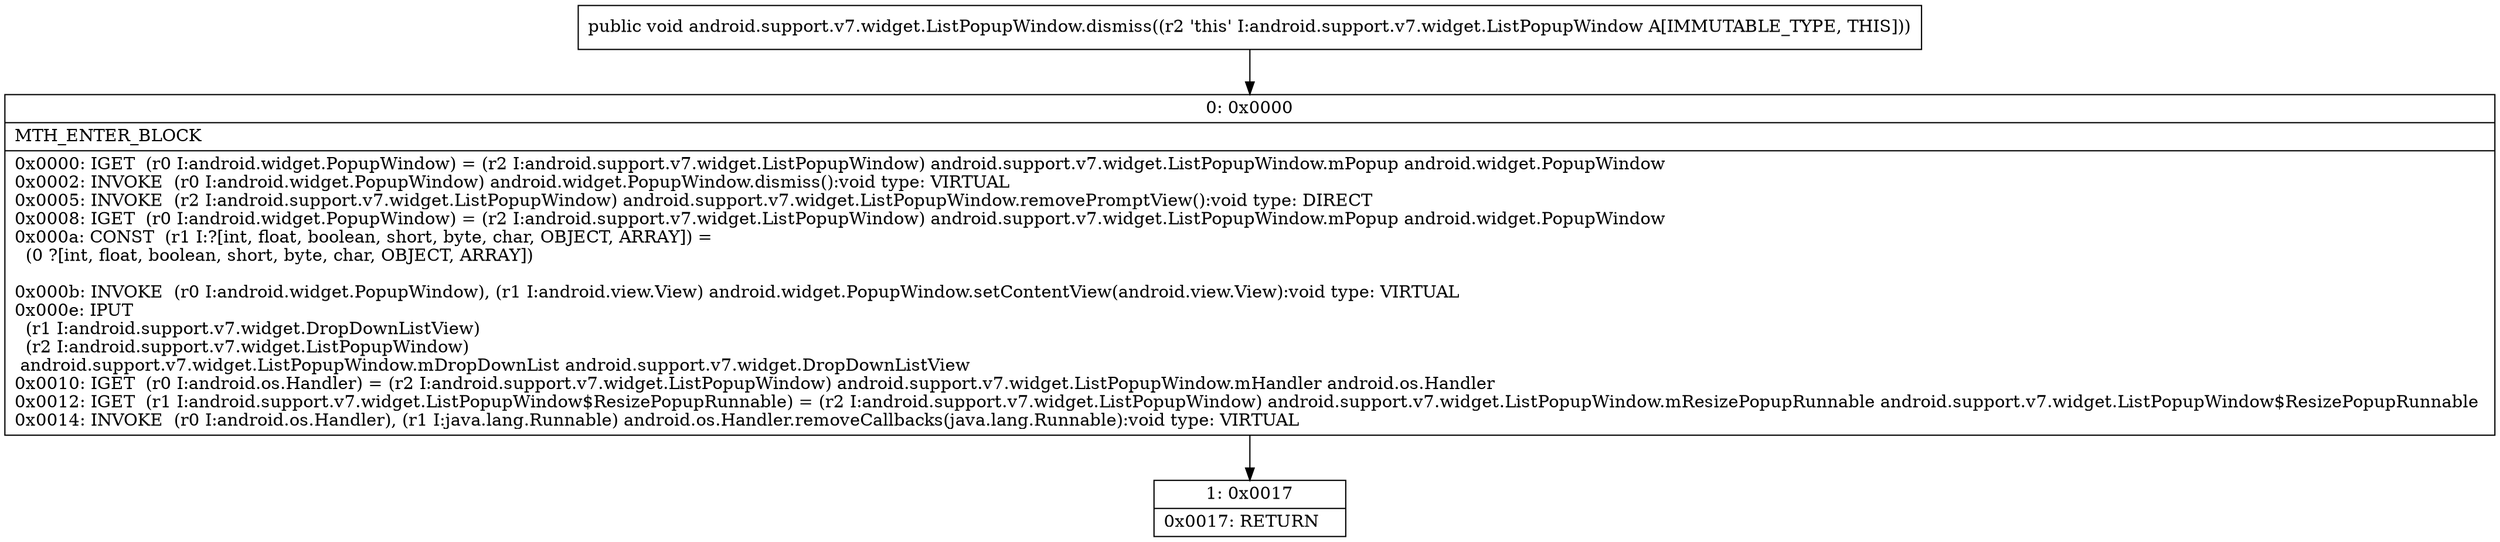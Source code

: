 digraph "CFG forandroid.support.v7.widget.ListPopupWindow.dismiss()V" {
Node_0 [shape=record,label="{0\:\ 0x0000|MTH_ENTER_BLOCK\l|0x0000: IGET  (r0 I:android.widget.PopupWindow) = (r2 I:android.support.v7.widget.ListPopupWindow) android.support.v7.widget.ListPopupWindow.mPopup android.widget.PopupWindow \l0x0002: INVOKE  (r0 I:android.widget.PopupWindow) android.widget.PopupWindow.dismiss():void type: VIRTUAL \l0x0005: INVOKE  (r2 I:android.support.v7.widget.ListPopupWindow) android.support.v7.widget.ListPopupWindow.removePromptView():void type: DIRECT \l0x0008: IGET  (r0 I:android.widget.PopupWindow) = (r2 I:android.support.v7.widget.ListPopupWindow) android.support.v7.widget.ListPopupWindow.mPopup android.widget.PopupWindow \l0x000a: CONST  (r1 I:?[int, float, boolean, short, byte, char, OBJECT, ARRAY]) = \l  (0 ?[int, float, boolean, short, byte, char, OBJECT, ARRAY])\l \l0x000b: INVOKE  (r0 I:android.widget.PopupWindow), (r1 I:android.view.View) android.widget.PopupWindow.setContentView(android.view.View):void type: VIRTUAL \l0x000e: IPUT  \l  (r1 I:android.support.v7.widget.DropDownListView)\l  (r2 I:android.support.v7.widget.ListPopupWindow)\l android.support.v7.widget.ListPopupWindow.mDropDownList android.support.v7.widget.DropDownListView \l0x0010: IGET  (r0 I:android.os.Handler) = (r2 I:android.support.v7.widget.ListPopupWindow) android.support.v7.widget.ListPopupWindow.mHandler android.os.Handler \l0x0012: IGET  (r1 I:android.support.v7.widget.ListPopupWindow$ResizePopupRunnable) = (r2 I:android.support.v7.widget.ListPopupWindow) android.support.v7.widget.ListPopupWindow.mResizePopupRunnable android.support.v7.widget.ListPopupWindow$ResizePopupRunnable \l0x0014: INVOKE  (r0 I:android.os.Handler), (r1 I:java.lang.Runnable) android.os.Handler.removeCallbacks(java.lang.Runnable):void type: VIRTUAL \l}"];
Node_1 [shape=record,label="{1\:\ 0x0017|0x0017: RETURN   \l}"];
MethodNode[shape=record,label="{public void android.support.v7.widget.ListPopupWindow.dismiss((r2 'this' I:android.support.v7.widget.ListPopupWindow A[IMMUTABLE_TYPE, THIS])) }"];
MethodNode -> Node_0;
Node_0 -> Node_1;
}

